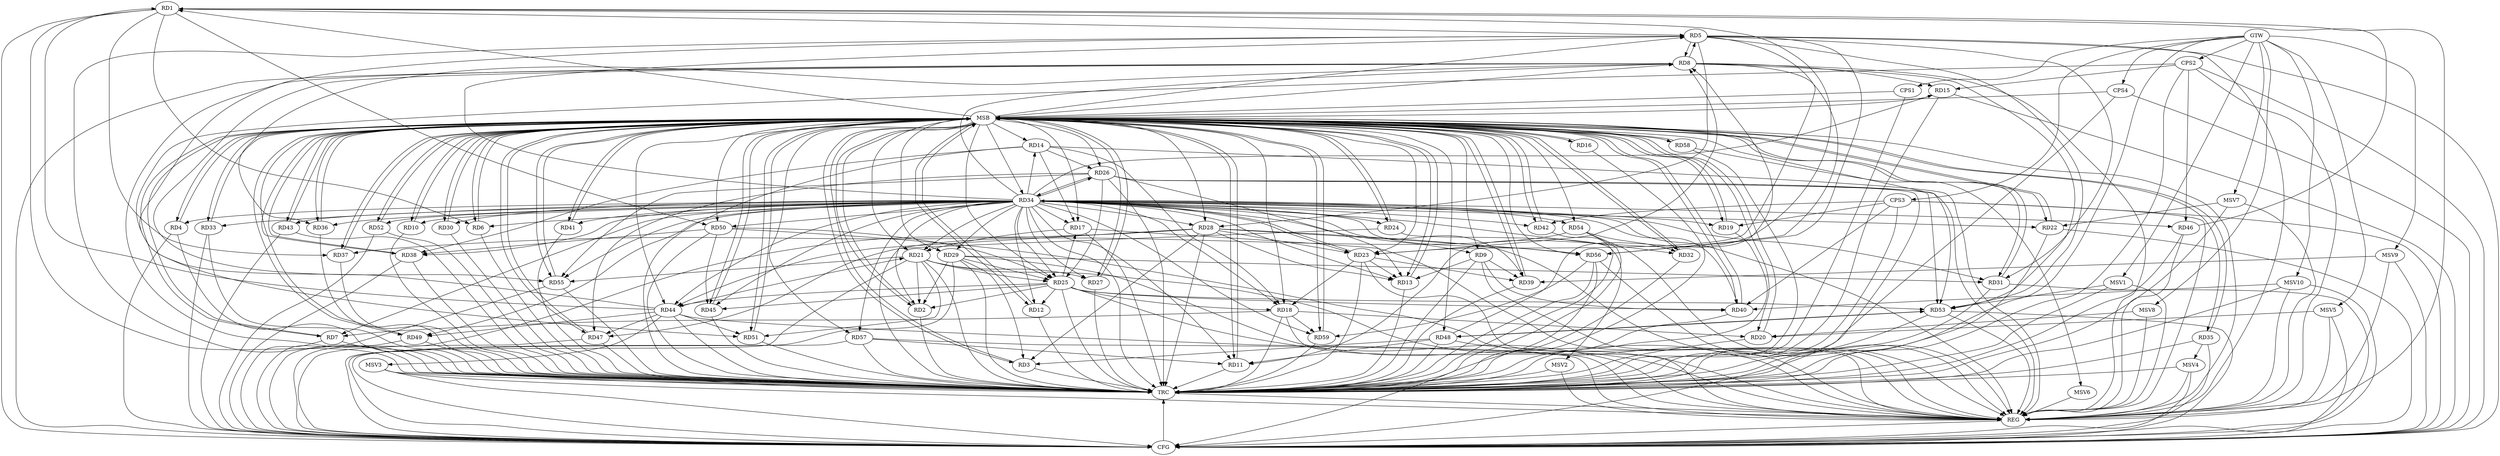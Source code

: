 strict digraph G {
  RD1 [ label="RD1" ];
  RD2 [ label="RD2" ];
  RD3 [ label="RD3" ];
  RD4 [ label="RD4" ];
  RD5 [ label="RD5" ];
  RD6 [ label="RD6" ];
  RD7 [ label="RD7" ];
  RD8 [ label="RD8" ];
  RD9 [ label="RD9" ];
  RD10 [ label="RD10" ];
  RD11 [ label="RD11" ];
  RD12 [ label="RD12" ];
  RD13 [ label="RD13" ];
  RD14 [ label="RD14" ];
  RD15 [ label="RD15" ];
  RD16 [ label="RD16" ];
  RD17 [ label="RD17" ];
  RD18 [ label="RD18" ];
  RD19 [ label="RD19" ];
  RD20 [ label="RD20" ];
  RD21 [ label="RD21" ];
  RD22 [ label="RD22" ];
  RD23 [ label="RD23" ];
  RD24 [ label="RD24" ];
  RD25 [ label="RD25" ];
  RD26 [ label="RD26" ];
  RD27 [ label="RD27" ];
  RD28 [ label="RD28" ];
  RD29 [ label="RD29" ];
  RD30 [ label="RD30" ];
  RD31 [ label="RD31" ];
  RD32 [ label="RD32" ];
  RD33 [ label="RD33" ];
  RD34 [ label="RD34" ];
  RD35 [ label="RD35" ];
  RD36 [ label="RD36" ];
  RD37 [ label="RD37" ];
  RD38 [ label="RD38" ];
  RD39 [ label="RD39" ];
  RD40 [ label="RD40" ];
  RD41 [ label="RD41" ];
  RD42 [ label="RD42" ];
  RD43 [ label="RD43" ];
  RD44 [ label="RD44" ];
  RD45 [ label="RD45" ];
  RD46 [ label="RD46" ];
  RD47 [ label="RD47" ];
  RD48 [ label="RD48" ];
  RD49 [ label="RD49" ];
  RD50 [ label="RD50" ];
  RD51 [ label="RD51" ];
  RD52 [ label="RD52" ];
  RD53 [ label="RD53" ];
  RD54 [ label="RD54" ];
  RD55 [ label="RD55" ];
  RD56 [ label="RD56" ];
  RD57 [ label="RD57" ];
  RD58 [ label="RD58" ];
  RD59 [ label="RD59" ];
  CPS1 [ label="CPS1" ];
  CPS2 [ label="CPS2" ];
  CPS3 [ label="CPS3" ];
  CPS4 [ label="CPS4" ];
  GTW [ label="GTW" ];
  REG [ label="REG" ];
  MSB [ label="MSB" ];
  CFG [ label="CFG" ];
  TRC [ label="TRC" ];
  MSV1 [ label="MSV1" ];
  MSV2 [ label="MSV2" ];
  MSV3 [ label="MSV3" ];
  MSV4 [ label="MSV4" ];
  MSV5 [ label="MSV5" ];
  MSV6 [ label="MSV6" ];
  MSV7 [ label="MSV7" ];
  MSV8 [ label="MSV8" ];
  MSV9 [ label="MSV9" ];
  MSV10 [ label="MSV10" ];
  RD1 -> RD5;
  RD1 -> RD6;
  RD1 -> RD11;
  RD1 -> RD37;
  RD44 -> RD1;
  RD46 -> RD1;
  RD1 -> RD50;
  RD21 -> RD2;
  RD25 -> RD2;
  RD29 -> RD2;
  RD34 -> RD2;
  RD28 -> RD3;
  RD29 -> RD3;
  RD48 -> RD3;
  RD5 -> RD8;
  RD8 -> RD5;
  RD5 -> RD23;
  RD5 -> RD28;
  RD5 -> RD31;
  RD44 -> RD5;
  RD5 -> RD53;
  RD5 -> RD56;
  RD18 -> RD7;
  RD8 -> RD15;
  RD23 -> RD8;
  RD34 -> RD8;
  RD8 -> RD36;
  RD48 -> RD8;
  RD8 -> RD53;
  RD8 -> RD55;
  RD8 -> RD56;
  RD9 -> RD13;
  RD9 -> RD39;
  RD9 -> RD40;
  RD34 -> RD11;
  RD48 -> RD11;
  RD57 -> RD11;
  RD25 -> RD12;
  RD23 -> RD13;
  RD26 -> RD13;
  RD28 -> RD13;
  RD14 -> RD17;
  RD14 -> RD18;
  RD14 -> RD26;
  RD14 -> RD38;
  RD17 -> RD21;
  RD25 -> RD17;
  RD18 -> RD20;
  RD23 -> RD18;
  RD25 -> RD18;
  RD34 -> RD18;
  RD18 -> RD59;
  RD21 -> RD25;
  RD21 -> RD27;
  RD44 -> RD21;
  RD21 -> RD51;
  RD21 -> RD55;
  RD28 -> RD23;
  RD23 -> RD34;
  RD23 -> RD39;
  RD26 -> RD25;
  RD29 -> RD25;
  RD25 -> RD40;
  RD25 -> RD44;
  RD25 -> RD45;
  RD50 -> RD25;
  RD25 -> RD53;
  RD26 -> RD34;
  RD26 -> RD47;
  RD26 -> RD53;
  RD26 -> RD55;
  RD34 -> RD27;
  RD28 -> RD37;
  RD28 -> RD44;
  RD28 -> RD56;
  RD29 -> RD31;
  RD54 -> RD32;
  RD34 -> RD38;
  RD34 -> RD44;
  RD34 -> RD45;
  RD34 -> RD55;
  RD34 -> RD59;
  RD50 -> RD38;
  RD44 -> RD47;
  RD44 -> RD49;
  RD44 -> RD51;
  RD50 -> RD45;
  RD54 -> RD47;
  RD48 -> RD53;
  RD53 -> RD48;
  RD56 -> RD59;
  CPS2 -> RD46;
  CPS2 -> RD15;
  CPS2 -> RD51;
  CPS3 -> RD42;
  CPS3 -> RD40;
  CPS3 -> RD19;
  GTW -> CPS1;
  GTW -> CPS2;
  GTW -> CPS3;
  GTW -> CPS4;
  RD1 -> REG;
  RD5 -> REG;
  RD8 -> REG;
  RD9 -> REG;
  RD14 -> REG;
  RD17 -> REG;
  RD18 -> REG;
  RD21 -> REG;
  RD23 -> REG;
  RD25 -> REG;
  RD26 -> REG;
  RD28 -> REG;
  RD29 -> REG;
  RD34 -> REG;
  RD44 -> REG;
  RD46 -> REG;
  RD48 -> REG;
  RD50 -> REG;
  RD53 -> REG;
  RD54 -> REG;
  RD56 -> REG;
  RD57 -> REG;
  CPS2 -> REG;
  CPS3 -> REG;
  RD2 -> MSB;
  MSB -> RD9;
  MSB -> RD17;
  MSB -> RD22;
  MSB -> RD23;
  MSB -> RD26;
  MSB -> RD29;
  MSB -> RD41;
  MSB -> REG;
  RD3 -> MSB;
  MSB -> RD28;
  MSB -> RD30;
  MSB -> RD36;
  RD4 -> MSB;
  MSB -> RD1;
  MSB -> RD8;
  MSB -> RD12;
  MSB -> RD21;
  MSB -> RD34;
  MSB -> RD38;
  MSB -> RD42;
  MSB -> RD43;
  MSB -> RD52;
  RD6 -> MSB;
  MSB -> RD44;
  MSB -> RD56;
  RD7 -> MSB;
  MSB -> RD3;
  MSB -> RD51;
  RD10 -> MSB;
  MSB -> RD5;
  MSB -> RD7;
  MSB -> RD33;
  MSB -> RD37;
  MSB -> RD59;
  RD11 -> MSB;
  MSB -> RD6;
  MSB -> RD55;
  RD12 -> MSB;
  MSB -> RD54;
  RD13 -> MSB;
  MSB -> RD10;
  MSB -> RD58;
  RD15 -> MSB;
  MSB -> RD13;
  MSB -> RD35;
  MSB -> RD57;
  RD16 -> MSB;
  MSB -> RD2;
  MSB -> RD18;
  MSB -> RD24;
  RD19 -> MSB;
  MSB -> RD25;
  RD20 -> MSB;
  MSB -> RD19;
  MSB -> RD27;
  MSB -> RD39;
  MSB -> RD50;
  RD22 -> MSB;
  MSB -> RD11;
  MSB -> RD20;
  MSB -> RD47;
  MSB -> RD53;
  RD24 -> MSB;
  RD27 -> MSB;
  MSB -> RD32;
  MSB -> RD40;
  RD30 -> MSB;
  MSB -> RD4;
  RD31 -> MSB;
  RD32 -> MSB;
  MSB -> RD48;
  RD33 -> MSB;
  MSB -> RD14;
  RD35 -> MSB;
  RD36 -> MSB;
  RD37 -> MSB;
  RD38 -> MSB;
  RD39 -> MSB;
  MSB -> RD31;
  RD40 -> MSB;
  RD41 -> MSB;
  MSB -> RD16;
  MSB -> RD45;
  RD42 -> MSB;
  RD43 -> MSB;
  RD45 -> MSB;
  RD47 -> MSB;
  RD49 -> MSB;
  RD51 -> MSB;
  RD52 -> MSB;
  RD55 -> MSB;
  RD58 -> MSB;
  MSB -> RD49;
  RD59 -> MSB;
  CPS1 -> MSB;
  CPS4 -> MSB;
  RD22 -> CFG;
  RD47 -> CFG;
  RD5 -> CFG;
  RD52 -> CFG;
  RD53 -> CFG;
  RD55 -> CFG;
  RD8 -> CFG;
  CPS2 -> CFG;
  CPS3 -> CFG;
  RD29 -> CFG;
  RD15 -> CFG;
  RD33 -> CFG;
  CPS4 -> CFG;
  RD56 -> CFG;
  RD57 -> CFG;
  RD43 -> CFG;
  RD7 -> CFG;
  RD31 -> CFG;
  RD28 -> CFG;
  RD4 -> CFG;
  RD49 -> CFG;
  RD35 -> CFG;
  RD26 -> CFG;
  RD38 -> CFG;
  RD1 -> CFG;
  RD21 -> CFG;
  REG -> CFG;
  RD1 -> TRC;
  RD2 -> TRC;
  RD3 -> TRC;
  RD4 -> TRC;
  RD5 -> TRC;
  RD6 -> TRC;
  RD7 -> TRC;
  RD8 -> TRC;
  RD9 -> TRC;
  RD10 -> TRC;
  RD11 -> TRC;
  RD12 -> TRC;
  RD13 -> TRC;
  RD14 -> TRC;
  RD15 -> TRC;
  RD16 -> TRC;
  RD17 -> TRC;
  RD18 -> TRC;
  RD19 -> TRC;
  RD20 -> TRC;
  RD21 -> TRC;
  RD22 -> TRC;
  RD23 -> TRC;
  RD24 -> TRC;
  RD25 -> TRC;
  RD26 -> TRC;
  RD27 -> TRC;
  RD28 -> TRC;
  RD29 -> TRC;
  RD30 -> TRC;
  RD31 -> TRC;
  RD32 -> TRC;
  RD33 -> TRC;
  RD34 -> TRC;
  RD35 -> TRC;
  RD36 -> TRC;
  RD37 -> TRC;
  RD38 -> TRC;
  RD39 -> TRC;
  RD40 -> TRC;
  RD41 -> TRC;
  RD42 -> TRC;
  RD43 -> TRC;
  RD44 -> TRC;
  RD45 -> TRC;
  RD46 -> TRC;
  RD47 -> TRC;
  RD48 -> TRC;
  RD49 -> TRC;
  RD50 -> TRC;
  RD51 -> TRC;
  RD52 -> TRC;
  RD53 -> TRC;
  RD54 -> TRC;
  RD55 -> TRC;
  RD56 -> TRC;
  RD57 -> TRC;
  RD58 -> TRC;
  RD59 -> TRC;
  CPS1 -> TRC;
  CPS2 -> TRC;
  CPS3 -> TRC;
  CPS4 -> TRC;
  GTW -> TRC;
  CFG -> TRC;
  TRC -> REG;
  RD34 -> RD6;
  RD34 -> RD9;
  RD34 -> RD14;
  RD34 -> RD40;
  RD34 -> RD12;
  RD34 -> RD42;
  RD34 -> RD46;
  RD34 -> RD4;
  RD34 -> RD23;
  RD34 -> RD10;
  RD34 -> RD13;
  RD34 -> RD26;
  RD34 -> RD29;
  RD34 -> RD25;
  RD34 -> RD33;
  RD34 -> RD49;
  RD34 -> RD5;
  RD34 -> RD21;
  RD34 -> RD7;
  RD34 -> RD17;
  RD34 -> RD24;
  RD34 -> RD15;
  RD34 -> RD39;
  RD34 -> RD57;
  RD34 -> RD41;
  RD34 -> RD32;
  RD34 -> RD19;
  RD34 -> RD30;
  RD34 -> RD50;
  RD34 -> RD43;
  RD34 -> RD28;
  RD34 -> RD31;
  RD34 -> RD36;
  RD34 -> RD52;
  RD34 -> RD22;
  RD34 -> RD54;
  RD34 -> RD56;
  MSV1 -> RD53;
  GTW -> MSV1;
  MSV1 -> REG;
  MSV1 -> TRC;
  RD24 -> MSV2;
  MSV2 -> REG;
  MSV2 -> TRC;
  RD44 -> MSV3;
  MSV3 -> REG;
  MSV3 -> TRC;
  MSV3 -> CFG;
  RD35 -> MSV4;
  MSV4 -> REG;
  MSV4 -> TRC;
  MSV4 -> CFG;
  MSV5 -> RD20;
  GTW -> MSV5;
  MSV5 -> REG;
  MSV5 -> CFG;
  RD58 -> MSV6;
  MSV6 -> REG;
  MSV7 -> RD22;
  GTW -> MSV7;
  MSV7 -> REG;
  MSV7 -> TRC;
  MSV8 -> RD20;
  GTW -> MSV8;
  MSV8 -> REG;
  MSV9 -> RD39;
  GTW -> MSV9;
  MSV9 -> REG;
  MSV9 -> CFG;
  MSV10 -> RD40;
  GTW -> MSV10;
  MSV10 -> REG;
  MSV10 -> TRC;
  MSV10 -> CFG;
}
